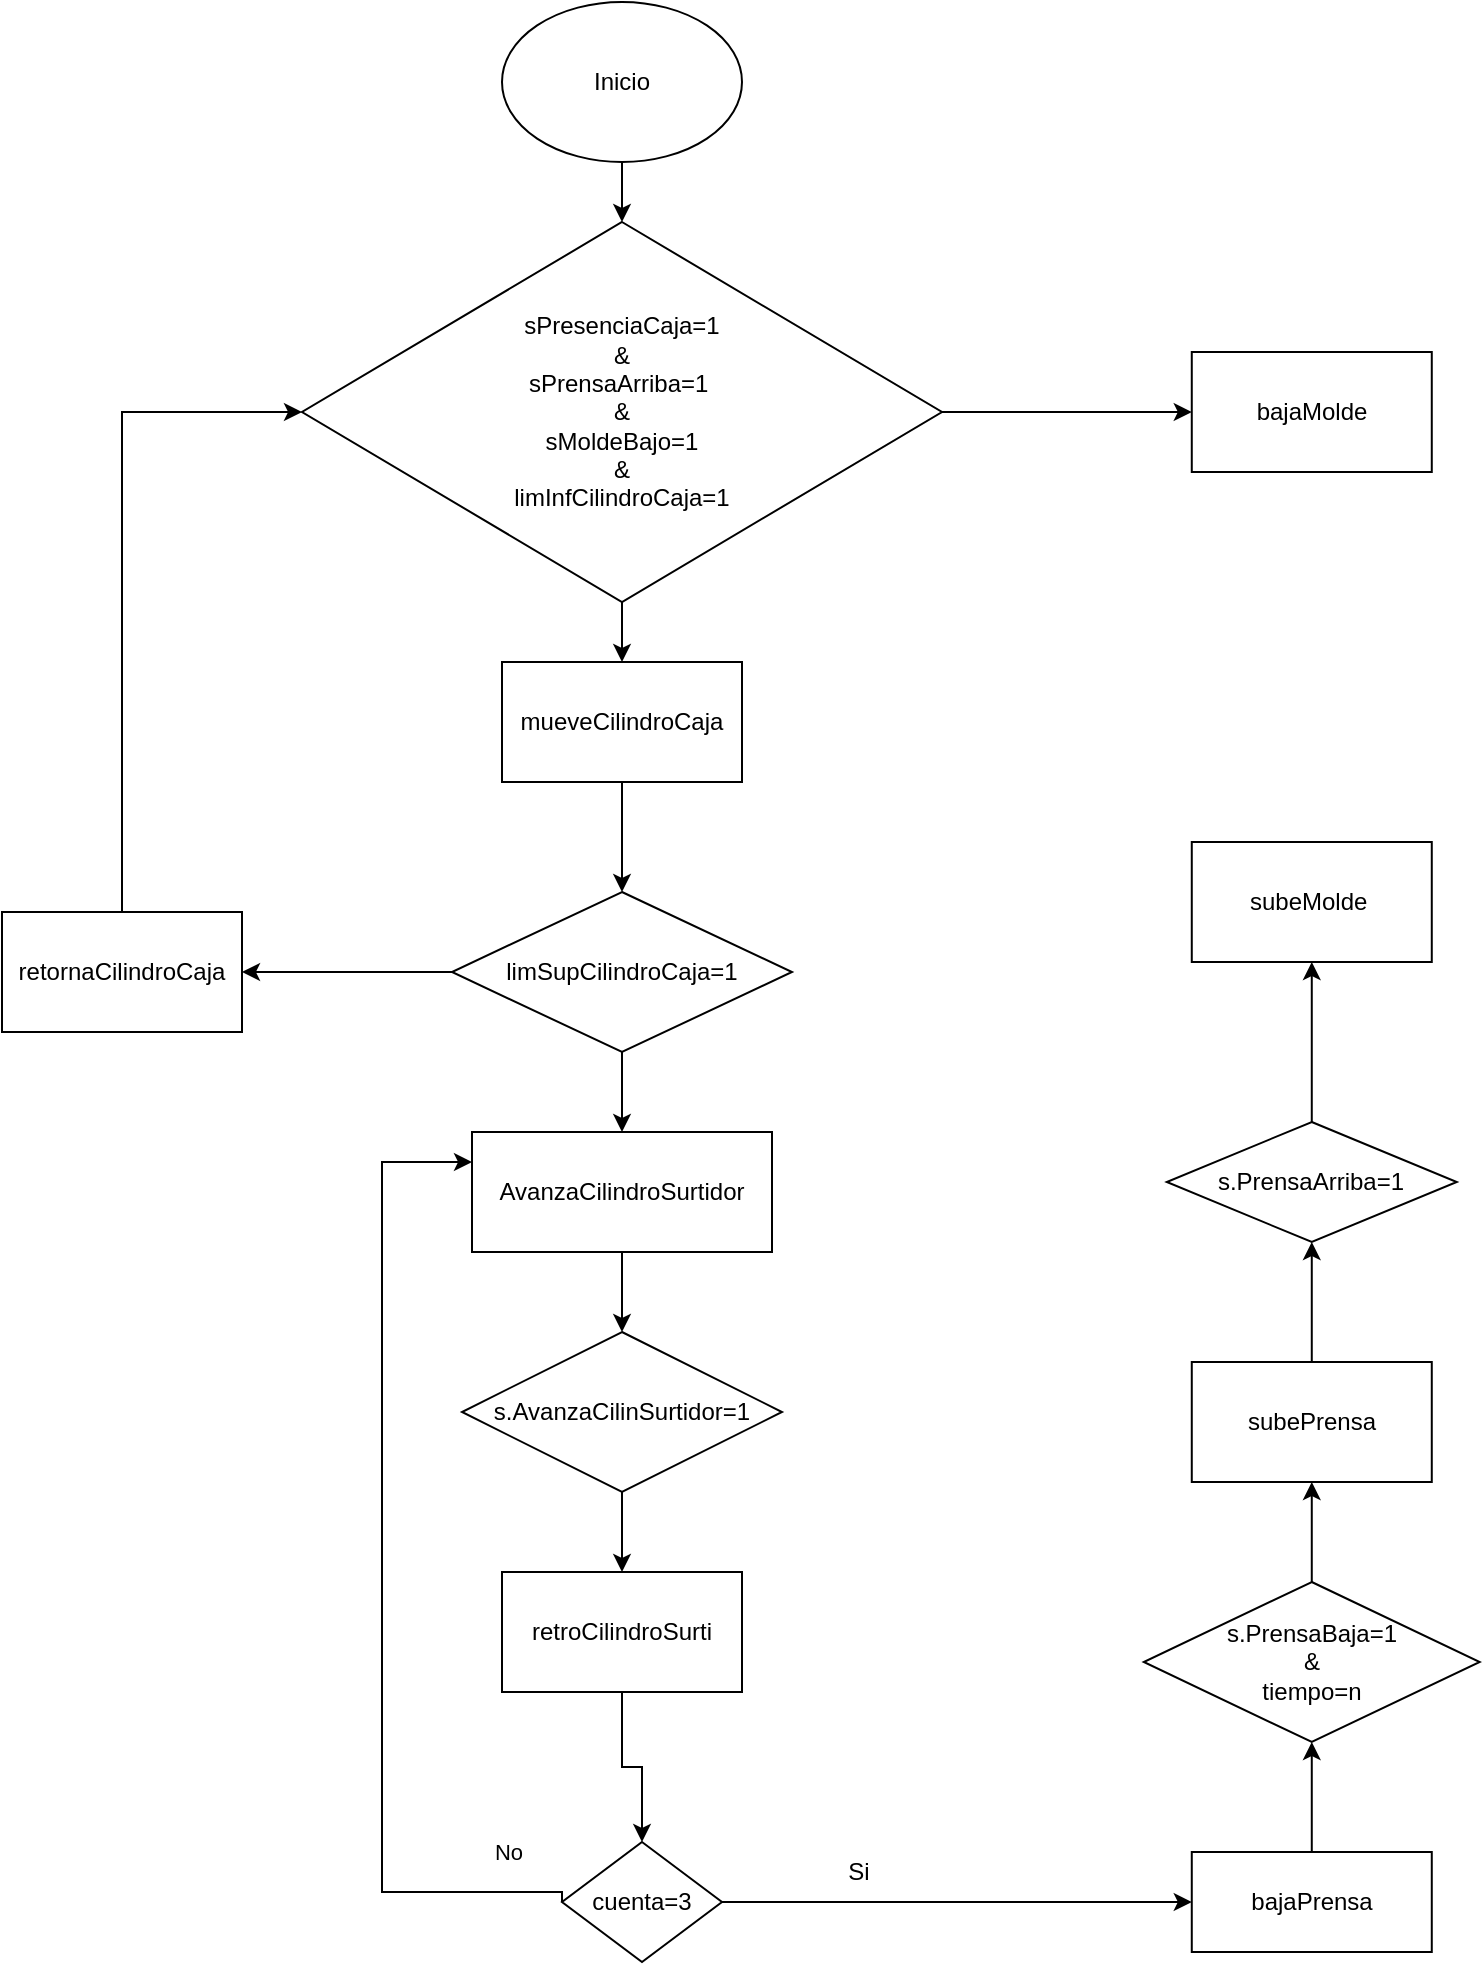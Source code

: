 <mxfile version="22.1.4" type="github">
  <diagram name="Page-1" id="q_WEoiL0naOX0lVXU06q">
    <mxGraphModel dx="1463" dy="937" grid="1" gridSize="10" guides="1" tooltips="1" connect="1" arrows="1" fold="1" page="1" pageScale="1" pageWidth="850" pageHeight="1100" math="0" shadow="0">
      <root>
        <mxCell id="0" />
        <mxCell id="1" parent="0" />
        <mxCell id="USjdJJSaS5lvfbqe0eCx-54" value="" style="edgeStyle=orthogonalEdgeStyle;rounded=0;orthogonalLoop=1;jettySize=auto;html=1;" edge="1" parent="1" source="USjdJJSaS5lvfbqe0eCx-52" target="USjdJJSaS5lvfbqe0eCx-53">
          <mxGeometry relative="1" as="geometry" />
        </mxCell>
        <mxCell id="USjdJJSaS5lvfbqe0eCx-52" value="Inicio" style="ellipse;whiteSpace=wrap;html=1;" vertex="1" parent="1">
          <mxGeometry x="260" y="40" width="120" height="80" as="geometry" />
        </mxCell>
        <mxCell id="USjdJJSaS5lvfbqe0eCx-56" value="" style="edgeStyle=orthogonalEdgeStyle;rounded=0;orthogonalLoop=1;jettySize=auto;html=1;" edge="1" parent="1" source="USjdJJSaS5lvfbqe0eCx-53" target="USjdJJSaS5lvfbqe0eCx-55">
          <mxGeometry relative="1" as="geometry" />
        </mxCell>
        <mxCell id="USjdJJSaS5lvfbqe0eCx-85" value="" style="edgeStyle=orthogonalEdgeStyle;rounded=0;orthogonalLoop=1;jettySize=auto;html=1;" edge="1" parent="1" source="USjdJJSaS5lvfbqe0eCx-53" target="USjdJJSaS5lvfbqe0eCx-84">
          <mxGeometry relative="1" as="geometry" />
        </mxCell>
        <mxCell id="USjdJJSaS5lvfbqe0eCx-53" value="sPresenciaCaja=1&lt;br&gt;&amp;amp;&lt;br&gt;sPrensaArriba=1&amp;nbsp;&lt;br&gt;&amp;amp;&lt;br&gt;sMoldeBajo=1&lt;br&gt;&amp;amp;&lt;br&gt;limInfCilindroCaja=1" style="rhombus;whiteSpace=wrap;html=1;" vertex="1" parent="1">
          <mxGeometry x="160" y="150" width="320" height="190" as="geometry" />
        </mxCell>
        <mxCell id="USjdJJSaS5lvfbqe0eCx-58" value="" style="edgeStyle=orthogonalEdgeStyle;rounded=0;orthogonalLoop=1;jettySize=auto;html=1;" edge="1" parent="1" source="USjdJJSaS5lvfbqe0eCx-55" target="USjdJJSaS5lvfbqe0eCx-57">
          <mxGeometry relative="1" as="geometry" />
        </mxCell>
        <mxCell id="USjdJJSaS5lvfbqe0eCx-55" value="mueveCilindroCaja" style="whiteSpace=wrap;html=1;" vertex="1" parent="1">
          <mxGeometry x="260" y="370" width="120" height="60" as="geometry" />
        </mxCell>
        <mxCell id="USjdJJSaS5lvfbqe0eCx-60" value="" style="edgeStyle=orthogonalEdgeStyle;rounded=0;orthogonalLoop=1;jettySize=auto;html=1;" edge="1" parent="1" source="USjdJJSaS5lvfbqe0eCx-57" target="USjdJJSaS5lvfbqe0eCx-59">
          <mxGeometry relative="1" as="geometry" />
        </mxCell>
        <mxCell id="USjdJJSaS5lvfbqe0eCx-93" value="" style="edgeStyle=orthogonalEdgeStyle;rounded=0;orthogonalLoop=1;jettySize=auto;html=1;" edge="1" parent="1" source="USjdJJSaS5lvfbqe0eCx-57" target="USjdJJSaS5lvfbqe0eCx-92">
          <mxGeometry relative="1" as="geometry" />
        </mxCell>
        <mxCell id="USjdJJSaS5lvfbqe0eCx-57" value="limSupCilindroCaja=1" style="rhombus;whiteSpace=wrap;html=1;" vertex="1" parent="1">
          <mxGeometry x="235" y="485" width="170" height="80" as="geometry" />
        </mxCell>
        <mxCell id="USjdJJSaS5lvfbqe0eCx-62" value="" style="edgeStyle=orthogonalEdgeStyle;rounded=0;orthogonalLoop=1;jettySize=auto;html=1;" edge="1" parent="1" source="USjdJJSaS5lvfbqe0eCx-59" target="USjdJJSaS5lvfbqe0eCx-61">
          <mxGeometry relative="1" as="geometry" />
        </mxCell>
        <mxCell id="USjdJJSaS5lvfbqe0eCx-59" value="AvanzaCilindroSurtidor" style="whiteSpace=wrap;html=1;" vertex="1" parent="1">
          <mxGeometry x="245" y="605" width="150" height="60" as="geometry" />
        </mxCell>
        <mxCell id="USjdJJSaS5lvfbqe0eCx-66" value="" style="edgeStyle=orthogonalEdgeStyle;rounded=0;orthogonalLoop=1;jettySize=auto;html=1;" edge="1" parent="1" source="USjdJJSaS5lvfbqe0eCx-61" target="USjdJJSaS5lvfbqe0eCx-65">
          <mxGeometry relative="1" as="geometry" />
        </mxCell>
        <mxCell id="USjdJJSaS5lvfbqe0eCx-61" value="s.AvanzaCilinSurtidor=1" style="rhombus;whiteSpace=wrap;html=1;" vertex="1" parent="1">
          <mxGeometry x="240" y="705" width="160" height="80" as="geometry" />
        </mxCell>
        <mxCell id="USjdJJSaS5lvfbqe0eCx-68" value="" style="edgeStyle=orthogonalEdgeStyle;rounded=0;orthogonalLoop=1;jettySize=auto;html=1;" edge="1" parent="1" source="USjdJJSaS5lvfbqe0eCx-65" target="USjdJJSaS5lvfbqe0eCx-67">
          <mxGeometry relative="1" as="geometry" />
        </mxCell>
        <mxCell id="USjdJJSaS5lvfbqe0eCx-65" value="retroCilindroSurti" style="whiteSpace=wrap;html=1;" vertex="1" parent="1">
          <mxGeometry x="260" y="825" width="120" height="60" as="geometry" />
        </mxCell>
        <mxCell id="USjdJJSaS5lvfbqe0eCx-69" style="edgeStyle=orthogonalEdgeStyle;rounded=0;orthogonalLoop=1;jettySize=auto;html=1;exitX=0;exitY=0.5;exitDx=0;exitDy=0;entryX=0;entryY=0.25;entryDx=0;entryDy=0;" edge="1" parent="1" source="USjdJJSaS5lvfbqe0eCx-67" target="USjdJJSaS5lvfbqe0eCx-59">
          <mxGeometry relative="1" as="geometry">
            <Array as="points">
              <mxPoint x="200" y="985" />
              <mxPoint x="200" y="620" />
            </Array>
          </mxGeometry>
        </mxCell>
        <mxCell id="USjdJJSaS5lvfbqe0eCx-88" value="No" style="edgeLabel;html=1;align=center;verticalAlign=middle;resizable=0;points=[];" vertex="1" connectable="0" parent="USjdJJSaS5lvfbqe0eCx-69">
          <mxGeometry x="-0.757" y="3" relative="1" as="geometry">
            <mxPoint x="29" y="-23" as="offset" />
          </mxGeometry>
        </mxCell>
        <mxCell id="USjdJJSaS5lvfbqe0eCx-71" value="" style="edgeStyle=orthogonalEdgeStyle;rounded=0;orthogonalLoop=1;jettySize=auto;html=1;" edge="1" parent="1" source="USjdJJSaS5lvfbqe0eCx-67" target="USjdJJSaS5lvfbqe0eCx-70">
          <mxGeometry relative="1" as="geometry" />
        </mxCell>
        <mxCell id="USjdJJSaS5lvfbqe0eCx-67" value="cuenta=3" style="rhombus;whiteSpace=wrap;html=1;" vertex="1" parent="1">
          <mxGeometry x="290" y="960" width="80" height="60" as="geometry" />
        </mxCell>
        <mxCell id="USjdJJSaS5lvfbqe0eCx-73" value="" style="edgeStyle=orthogonalEdgeStyle;rounded=0;orthogonalLoop=1;jettySize=auto;html=1;" edge="1" parent="1" source="USjdJJSaS5lvfbqe0eCx-70" target="USjdJJSaS5lvfbqe0eCx-72">
          <mxGeometry relative="1" as="geometry" />
        </mxCell>
        <mxCell id="USjdJJSaS5lvfbqe0eCx-70" value="bajaPrensa" style="whiteSpace=wrap;html=1;" vertex="1" parent="1">
          <mxGeometry x="604.89" y="965" width="120" height="50" as="geometry" />
        </mxCell>
        <mxCell id="USjdJJSaS5lvfbqe0eCx-77" value="" style="edgeStyle=orthogonalEdgeStyle;rounded=0;orthogonalLoop=1;jettySize=auto;html=1;" edge="1" parent="1" source="USjdJJSaS5lvfbqe0eCx-72" target="USjdJJSaS5lvfbqe0eCx-76">
          <mxGeometry relative="1" as="geometry" />
        </mxCell>
        <mxCell id="USjdJJSaS5lvfbqe0eCx-72" value="s.PrensaBaja=1&lt;br&gt;&amp;amp;&lt;br&gt;tiempo=n" style="rhombus;whiteSpace=wrap;html=1;" vertex="1" parent="1">
          <mxGeometry x="580.89" y="830" width="168" height="80" as="geometry" />
        </mxCell>
        <mxCell id="USjdJJSaS5lvfbqe0eCx-81" value="" style="edgeStyle=orthogonalEdgeStyle;rounded=0;orthogonalLoop=1;jettySize=auto;html=1;" edge="1" parent="1" source="USjdJJSaS5lvfbqe0eCx-76" target="USjdJJSaS5lvfbqe0eCx-80">
          <mxGeometry relative="1" as="geometry" />
        </mxCell>
        <mxCell id="USjdJJSaS5lvfbqe0eCx-76" value="subePrensa" style="whiteSpace=wrap;html=1;" vertex="1" parent="1">
          <mxGeometry x="604.89" y="720" width="120" height="60" as="geometry" />
        </mxCell>
        <mxCell id="USjdJJSaS5lvfbqe0eCx-83" value="" style="edgeStyle=orthogonalEdgeStyle;rounded=0;orthogonalLoop=1;jettySize=auto;html=1;" edge="1" parent="1" source="USjdJJSaS5lvfbqe0eCx-80" target="USjdJJSaS5lvfbqe0eCx-82">
          <mxGeometry relative="1" as="geometry" />
        </mxCell>
        <mxCell id="USjdJJSaS5lvfbqe0eCx-80" value="s.PrensaArriba=1" style="rhombus;whiteSpace=wrap;html=1;" vertex="1" parent="1">
          <mxGeometry x="592.39" y="600" width="145" height="60" as="geometry" />
        </mxCell>
        <mxCell id="USjdJJSaS5lvfbqe0eCx-82" value="subeMolde&amp;nbsp;" style="whiteSpace=wrap;html=1;" vertex="1" parent="1">
          <mxGeometry x="604.89" y="460" width="120" height="60" as="geometry" />
        </mxCell>
        <mxCell id="USjdJJSaS5lvfbqe0eCx-84" value="bajaMolde" style="whiteSpace=wrap;html=1;" vertex="1" parent="1">
          <mxGeometry x="604.89" y="215" width="120" height="60" as="geometry" />
        </mxCell>
        <mxCell id="USjdJJSaS5lvfbqe0eCx-89" value="Si" style="text;html=1;align=center;verticalAlign=middle;resizable=0;points=[];autosize=1;strokeColor=none;fillColor=none;" vertex="1" parent="1">
          <mxGeometry x="422.5" y="960" width="30" height="30" as="geometry" />
        </mxCell>
        <mxCell id="USjdJJSaS5lvfbqe0eCx-94" style="edgeStyle=orthogonalEdgeStyle;rounded=0;orthogonalLoop=1;jettySize=auto;html=1;exitX=0.5;exitY=0;exitDx=0;exitDy=0;entryX=0;entryY=0.5;entryDx=0;entryDy=0;" edge="1" parent="1" source="USjdJJSaS5lvfbqe0eCx-92" target="USjdJJSaS5lvfbqe0eCx-53">
          <mxGeometry relative="1" as="geometry" />
        </mxCell>
        <mxCell id="USjdJJSaS5lvfbqe0eCx-92" value="retornaCilindroCaja" style="whiteSpace=wrap;html=1;" vertex="1" parent="1">
          <mxGeometry x="10" y="495" width="120" height="60" as="geometry" />
        </mxCell>
      </root>
    </mxGraphModel>
  </diagram>
</mxfile>
